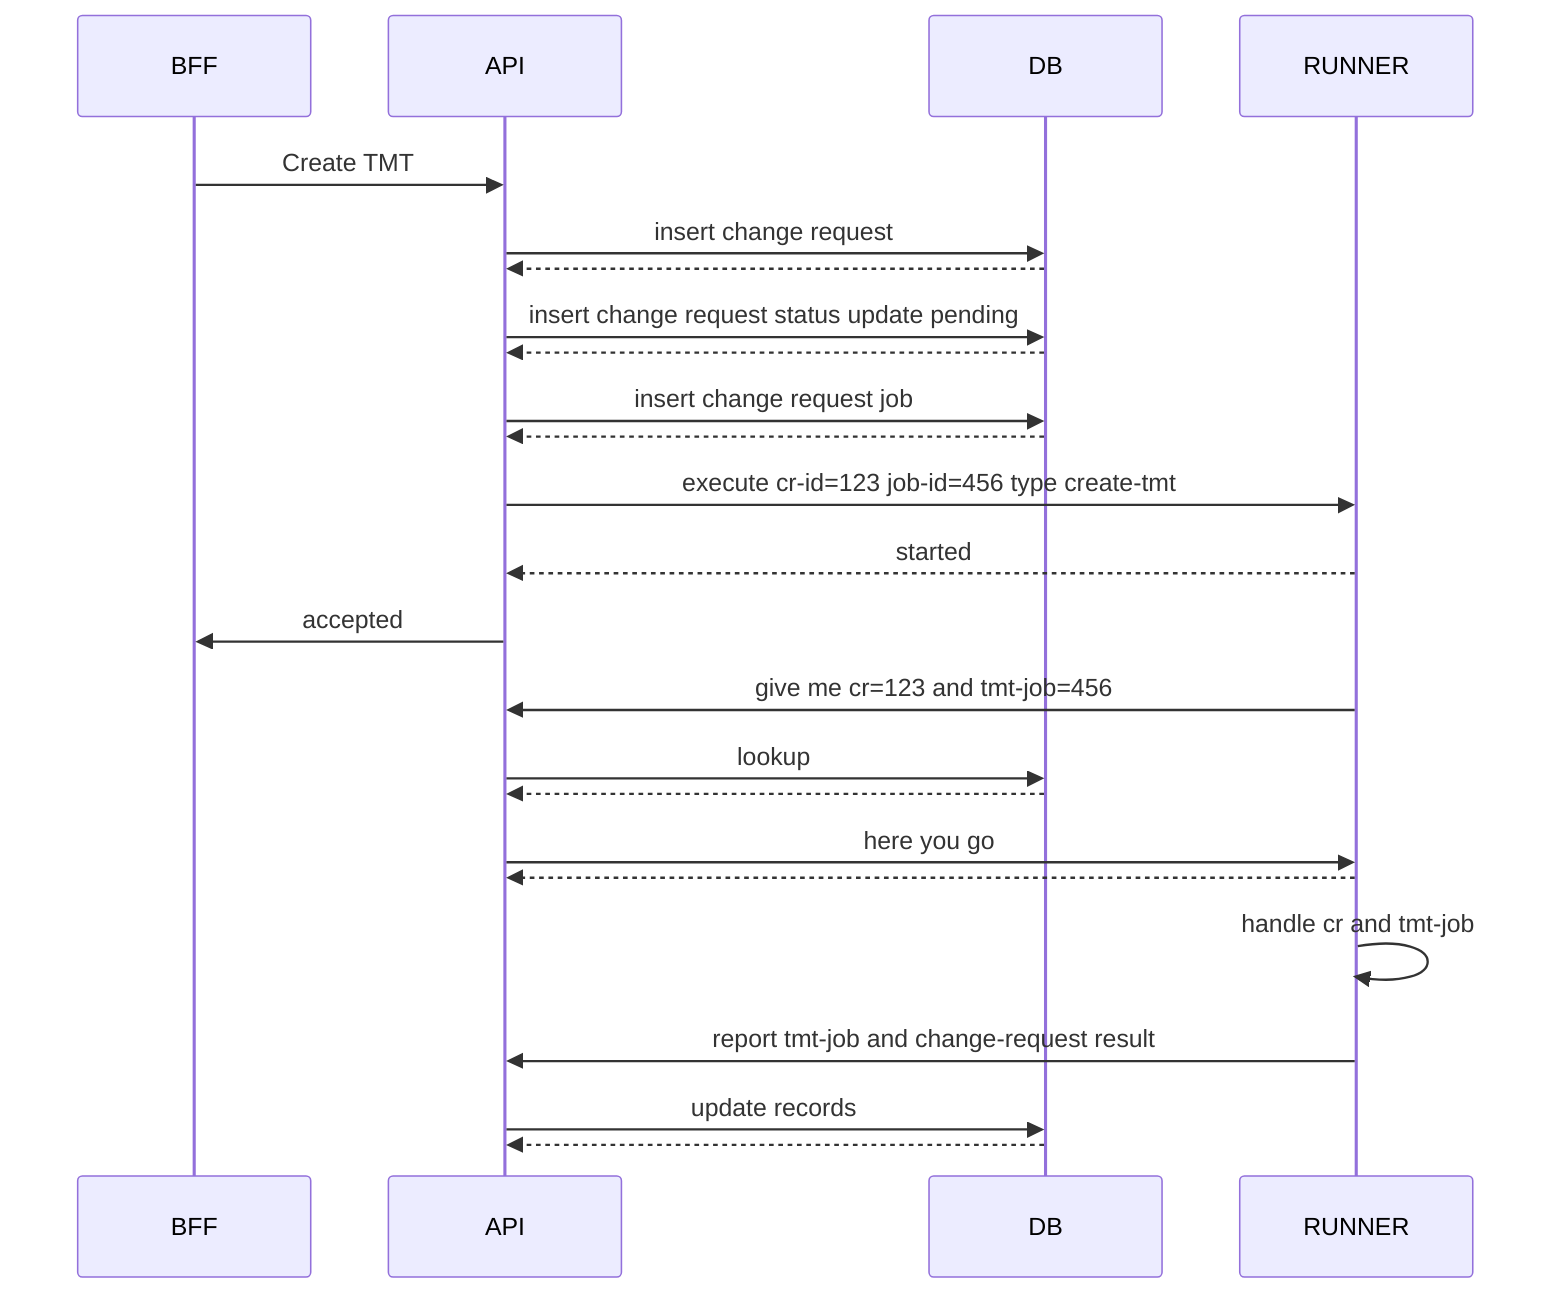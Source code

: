 sequenceDiagram
    participant bff as BFF
    participant api as API
    participant db as DB
    participant r as RUNNER

    bff ->> api: Create TMT
    api ->> db: insert change request
    db -->> api: 
    api ->> db: insert change request status update pending
    db -->> api: 
    api ->> db: insert change request job
    db -->> api: 
    api ->> r: execute cr-id=123 job-id=456 type create-tmt
    r -->> api: started
    api ->> bff: accepted

    r ->> api: give me cr=123 and tmt-job=456
    api ->> db: lookup
    db -->> api: 
    api ->> r: here you go
    r -->> api: 

    r ->> r: handle cr and tmt-job

    r ->> api: report tmt-job and change-request result
    api ->> db: update records
    db -->> api: